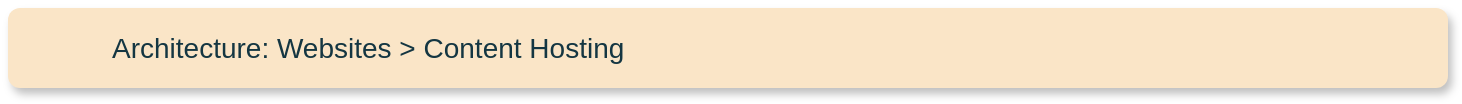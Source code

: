 <mxfile version="21.2.9" type="github">
  <diagram id="f106602c-feb2-e66a-4537-3a34d633f6aa" name="Page-1">
    <mxGraphModel dx="940" dy="634" grid="1" gridSize="10" guides="1" tooltips="1" connect="1" arrows="1" fold="1" page="1" pageScale="1" pageWidth="1169" pageHeight="827" background="none" math="0" shadow="0">
      <root>
        <mxCell id="0" />
        <mxCell id="1" parent="0" />
        <mxCell id="818" value="Architecture: Websites &amp;gt; Content Hosting" style="fillColor=#FAE5C7;strokeColor=none;shadow=1;fontSize=14;align=left;spacingLeft=50;fontColor=#143642;html=1;rounded=1;labelBackgroundColor=none;" parent="1" vertex="1">
          <mxGeometry x="230" y="40" width="720" height="40" as="geometry" />
        </mxCell>
      </root>
    </mxGraphModel>
  </diagram>
</mxfile>
